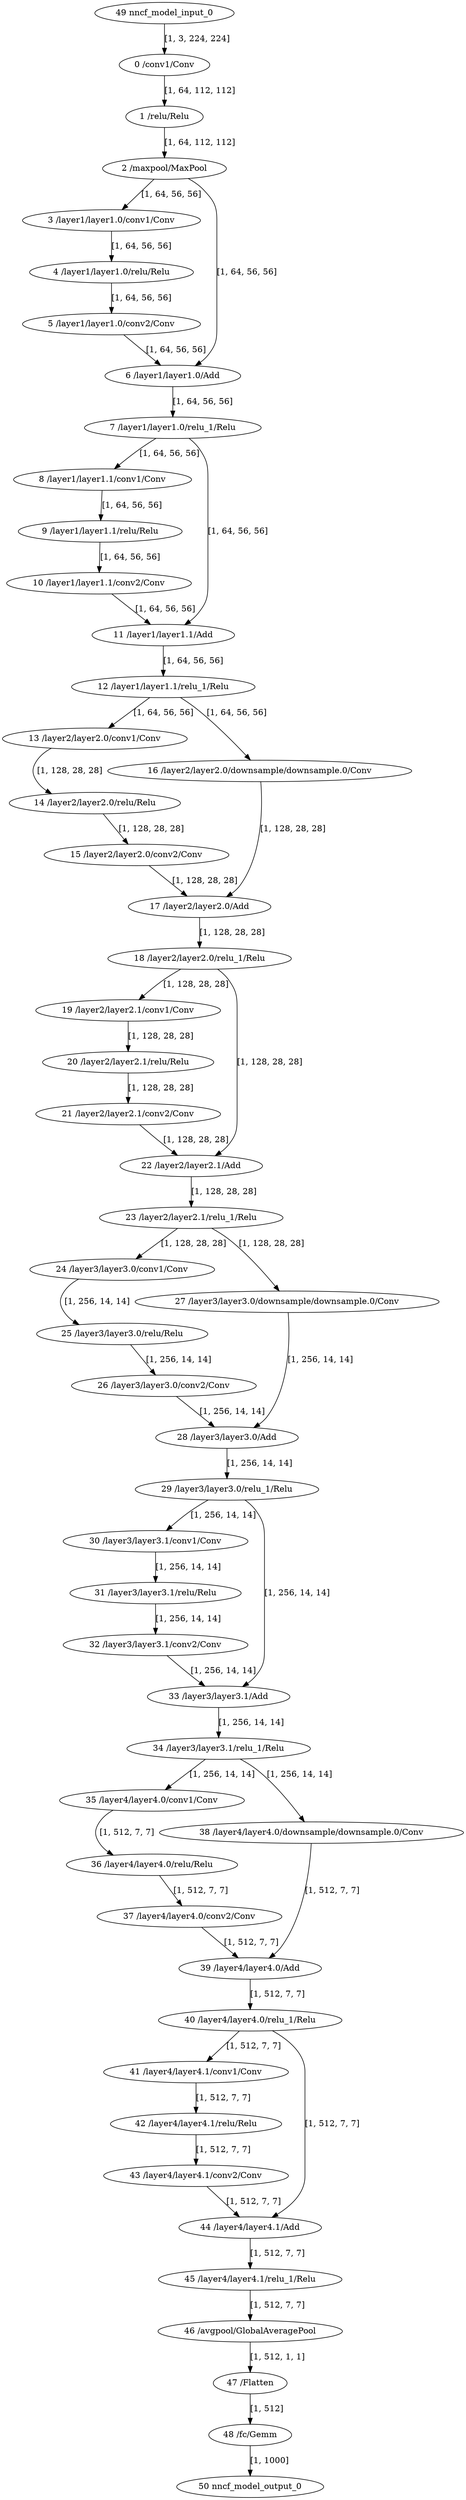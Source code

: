 strict digraph  {
"0 /conv1/Conv" [id=0, type=Conv];
"1 /relu/Relu" [id=1, type=Relu];
"2 /maxpool/MaxPool" [id=2, type=MaxPool];
"3 /layer1/layer1.0/conv1/Conv" [id=3, type=Conv];
"4 /layer1/layer1.0/relu/Relu" [id=4, type=Relu];
"5 /layer1/layer1.0/conv2/Conv" [id=5, type=Conv];
"6 /layer1/layer1.0/Add" [id=6, type=Add];
"7 /layer1/layer1.0/relu_1/Relu" [id=7, type=Relu];
"8 /layer1/layer1.1/conv1/Conv" [id=8, type=Conv];
"9 /layer1/layer1.1/relu/Relu" [id=9, type=Relu];
"10 /layer1/layer1.1/conv2/Conv" [id=10, type=Conv];
"11 /layer1/layer1.1/Add" [id=11, type=Add];
"12 /layer1/layer1.1/relu_1/Relu" [id=12, type=Relu];
"13 /layer2/layer2.0/conv1/Conv" [id=13, type=Conv];
"14 /layer2/layer2.0/relu/Relu" [id=14, type=Relu];
"15 /layer2/layer2.0/conv2/Conv" [id=15, type=Conv];
"16 /layer2/layer2.0/downsample/downsample.0/Conv" [id=16, type=Conv];
"17 /layer2/layer2.0/Add" [id=17, type=Add];
"18 /layer2/layer2.0/relu_1/Relu" [id=18, type=Relu];
"19 /layer2/layer2.1/conv1/Conv" [id=19, type=Conv];
"20 /layer2/layer2.1/relu/Relu" [id=20, type=Relu];
"21 /layer2/layer2.1/conv2/Conv" [id=21, type=Conv];
"22 /layer2/layer2.1/Add" [id=22, type=Add];
"23 /layer2/layer2.1/relu_1/Relu" [id=23, type=Relu];
"24 /layer3/layer3.0/conv1/Conv" [id=24, type=Conv];
"25 /layer3/layer3.0/relu/Relu" [id=25, type=Relu];
"26 /layer3/layer3.0/conv2/Conv" [id=26, type=Conv];
"27 /layer3/layer3.0/downsample/downsample.0/Conv" [id=27, type=Conv];
"28 /layer3/layer3.0/Add" [id=28, type=Add];
"29 /layer3/layer3.0/relu_1/Relu" [id=29, type=Relu];
"30 /layer3/layer3.1/conv1/Conv" [id=30, type=Conv];
"31 /layer3/layer3.1/relu/Relu" [id=31, type=Relu];
"32 /layer3/layer3.1/conv2/Conv" [id=32, type=Conv];
"33 /layer3/layer3.1/Add" [id=33, type=Add];
"34 /layer3/layer3.1/relu_1/Relu" [id=34, type=Relu];
"35 /layer4/layer4.0/conv1/Conv" [id=35, type=Conv];
"36 /layer4/layer4.0/relu/Relu" [id=36, type=Relu];
"37 /layer4/layer4.0/conv2/Conv" [id=37, type=Conv];
"38 /layer4/layer4.0/downsample/downsample.0/Conv" [id=38, type=Conv];
"39 /layer4/layer4.0/Add" [id=39, type=Add];
"40 /layer4/layer4.0/relu_1/Relu" [id=40, type=Relu];
"41 /layer4/layer4.1/conv1/Conv" [id=41, type=Conv];
"42 /layer4/layer4.1/relu/Relu" [id=42, type=Relu];
"43 /layer4/layer4.1/conv2/Conv" [id=43, type=Conv];
"44 /layer4/layer4.1/Add" [id=44, type=Add];
"45 /layer4/layer4.1/relu_1/Relu" [id=45, type=Relu];
"46 /avgpool/GlobalAveragePool" [id=46, type=GlobalAveragePool];
"47 /Flatten" [id=47, type=Flatten];
"48 /fc/Gemm" [id=48, type=Gemm];
"49 nncf_model_input_0" [id=49, type=nncf_model_input];
"50 nncf_model_output_0" [id=50, type=nncf_model_output];
"0 /conv1/Conv" -> "1 /relu/Relu"  [label="[1, 64, 112, 112]", style=solid];
"1 /relu/Relu" -> "2 /maxpool/MaxPool"  [label="[1, 64, 112, 112]", style=solid];
"2 /maxpool/MaxPool" -> "3 /layer1/layer1.0/conv1/Conv"  [label="[1, 64, 56, 56]", style=solid];
"2 /maxpool/MaxPool" -> "6 /layer1/layer1.0/Add"  [label="[1, 64, 56, 56]", style=solid];
"3 /layer1/layer1.0/conv1/Conv" -> "4 /layer1/layer1.0/relu/Relu"  [label="[1, 64, 56, 56]", style=solid];
"4 /layer1/layer1.0/relu/Relu" -> "5 /layer1/layer1.0/conv2/Conv"  [label="[1, 64, 56, 56]", style=solid];
"5 /layer1/layer1.0/conv2/Conv" -> "6 /layer1/layer1.0/Add"  [label="[1, 64, 56, 56]", style=solid];
"6 /layer1/layer1.0/Add" -> "7 /layer1/layer1.0/relu_1/Relu"  [label="[1, 64, 56, 56]", style=solid];
"7 /layer1/layer1.0/relu_1/Relu" -> "8 /layer1/layer1.1/conv1/Conv"  [label="[1, 64, 56, 56]", style=solid];
"7 /layer1/layer1.0/relu_1/Relu" -> "11 /layer1/layer1.1/Add"  [label="[1, 64, 56, 56]", style=solid];
"8 /layer1/layer1.1/conv1/Conv" -> "9 /layer1/layer1.1/relu/Relu"  [label="[1, 64, 56, 56]", style=solid];
"9 /layer1/layer1.1/relu/Relu" -> "10 /layer1/layer1.1/conv2/Conv"  [label="[1, 64, 56, 56]", style=solid];
"10 /layer1/layer1.1/conv2/Conv" -> "11 /layer1/layer1.1/Add"  [label="[1, 64, 56, 56]", style=solid];
"11 /layer1/layer1.1/Add" -> "12 /layer1/layer1.1/relu_1/Relu"  [label="[1, 64, 56, 56]", style=solid];
"12 /layer1/layer1.1/relu_1/Relu" -> "13 /layer2/layer2.0/conv1/Conv"  [label="[1, 64, 56, 56]", style=solid];
"12 /layer1/layer1.1/relu_1/Relu" -> "16 /layer2/layer2.0/downsample/downsample.0/Conv"  [label="[1, 64, 56, 56]", style=solid];
"13 /layer2/layer2.0/conv1/Conv" -> "14 /layer2/layer2.0/relu/Relu"  [label="[1, 128, 28, 28]", style=solid];
"14 /layer2/layer2.0/relu/Relu" -> "15 /layer2/layer2.0/conv2/Conv"  [label="[1, 128, 28, 28]", style=solid];
"15 /layer2/layer2.0/conv2/Conv" -> "17 /layer2/layer2.0/Add"  [label="[1, 128, 28, 28]", style=solid];
"16 /layer2/layer2.0/downsample/downsample.0/Conv" -> "17 /layer2/layer2.0/Add"  [label="[1, 128, 28, 28]", style=solid];
"17 /layer2/layer2.0/Add" -> "18 /layer2/layer2.0/relu_1/Relu"  [label="[1, 128, 28, 28]", style=solid];
"18 /layer2/layer2.0/relu_1/Relu" -> "19 /layer2/layer2.1/conv1/Conv"  [label="[1, 128, 28, 28]", style=solid];
"18 /layer2/layer2.0/relu_1/Relu" -> "22 /layer2/layer2.1/Add"  [label="[1, 128, 28, 28]", style=solid];
"19 /layer2/layer2.1/conv1/Conv" -> "20 /layer2/layer2.1/relu/Relu"  [label="[1, 128, 28, 28]", style=solid];
"20 /layer2/layer2.1/relu/Relu" -> "21 /layer2/layer2.1/conv2/Conv"  [label="[1, 128, 28, 28]", style=solid];
"21 /layer2/layer2.1/conv2/Conv" -> "22 /layer2/layer2.1/Add"  [label="[1, 128, 28, 28]", style=solid];
"22 /layer2/layer2.1/Add" -> "23 /layer2/layer2.1/relu_1/Relu"  [label="[1, 128, 28, 28]", style=solid];
"23 /layer2/layer2.1/relu_1/Relu" -> "24 /layer3/layer3.0/conv1/Conv"  [label="[1, 128, 28, 28]", style=solid];
"23 /layer2/layer2.1/relu_1/Relu" -> "27 /layer3/layer3.0/downsample/downsample.0/Conv"  [label="[1, 128, 28, 28]", style=solid];
"24 /layer3/layer3.0/conv1/Conv" -> "25 /layer3/layer3.0/relu/Relu"  [label="[1, 256, 14, 14]", style=solid];
"25 /layer3/layer3.0/relu/Relu" -> "26 /layer3/layer3.0/conv2/Conv"  [label="[1, 256, 14, 14]", style=solid];
"26 /layer3/layer3.0/conv2/Conv" -> "28 /layer3/layer3.0/Add"  [label="[1, 256, 14, 14]", style=solid];
"27 /layer3/layer3.0/downsample/downsample.0/Conv" -> "28 /layer3/layer3.0/Add"  [label="[1, 256, 14, 14]", style=solid];
"28 /layer3/layer3.0/Add" -> "29 /layer3/layer3.0/relu_1/Relu"  [label="[1, 256, 14, 14]", style=solid];
"29 /layer3/layer3.0/relu_1/Relu" -> "30 /layer3/layer3.1/conv1/Conv"  [label="[1, 256, 14, 14]", style=solid];
"29 /layer3/layer3.0/relu_1/Relu" -> "33 /layer3/layer3.1/Add"  [label="[1, 256, 14, 14]", style=solid];
"30 /layer3/layer3.1/conv1/Conv" -> "31 /layer3/layer3.1/relu/Relu"  [label="[1, 256, 14, 14]", style=solid];
"31 /layer3/layer3.1/relu/Relu" -> "32 /layer3/layer3.1/conv2/Conv"  [label="[1, 256, 14, 14]", style=solid];
"32 /layer3/layer3.1/conv2/Conv" -> "33 /layer3/layer3.1/Add"  [label="[1, 256, 14, 14]", style=solid];
"33 /layer3/layer3.1/Add" -> "34 /layer3/layer3.1/relu_1/Relu"  [label="[1, 256, 14, 14]", style=solid];
"34 /layer3/layer3.1/relu_1/Relu" -> "35 /layer4/layer4.0/conv1/Conv"  [label="[1, 256, 14, 14]", style=solid];
"34 /layer3/layer3.1/relu_1/Relu" -> "38 /layer4/layer4.0/downsample/downsample.0/Conv"  [label="[1, 256, 14, 14]", style=solid];
"35 /layer4/layer4.0/conv1/Conv" -> "36 /layer4/layer4.0/relu/Relu"  [label="[1, 512, 7, 7]", style=solid];
"36 /layer4/layer4.0/relu/Relu" -> "37 /layer4/layer4.0/conv2/Conv"  [label="[1, 512, 7, 7]", style=solid];
"37 /layer4/layer4.0/conv2/Conv" -> "39 /layer4/layer4.0/Add"  [label="[1, 512, 7, 7]", style=solid];
"38 /layer4/layer4.0/downsample/downsample.0/Conv" -> "39 /layer4/layer4.0/Add"  [label="[1, 512, 7, 7]", style=solid];
"39 /layer4/layer4.0/Add" -> "40 /layer4/layer4.0/relu_1/Relu"  [label="[1, 512, 7, 7]", style=solid];
"40 /layer4/layer4.0/relu_1/Relu" -> "41 /layer4/layer4.1/conv1/Conv"  [label="[1, 512, 7, 7]", style=solid];
"40 /layer4/layer4.0/relu_1/Relu" -> "44 /layer4/layer4.1/Add"  [label="[1, 512, 7, 7]", style=solid];
"41 /layer4/layer4.1/conv1/Conv" -> "42 /layer4/layer4.1/relu/Relu"  [label="[1, 512, 7, 7]", style=solid];
"42 /layer4/layer4.1/relu/Relu" -> "43 /layer4/layer4.1/conv2/Conv"  [label="[1, 512, 7, 7]", style=solid];
"43 /layer4/layer4.1/conv2/Conv" -> "44 /layer4/layer4.1/Add"  [label="[1, 512, 7, 7]", style=solid];
"44 /layer4/layer4.1/Add" -> "45 /layer4/layer4.1/relu_1/Relu"  [label="[1, 512, 7, 7]", style=solid];
"45 /layer4/layer4.1/relu_1/Relu" -> "46 /avgpool/GlobalAveragePool"  [label="[1, 512, 7, 7]", style=solid];
"46 /avgpool/GlobalAveragePool" -> "47 /Flatten"  [label="[1, 512, 1, 1]", style=solid];
"47 /Flatten" -> "48 /fc/Gemm"  [label="[1, 512]", style=solid];
"48 /fc/Gemm" -> "50 nncf_model_output_0"  [label="[1, 1000]", style=solid];
"49 nncf_model_input_0" -> "0 /conv1/Conv"  [label="[1, 3, 224, 224]", style=solid];
}
